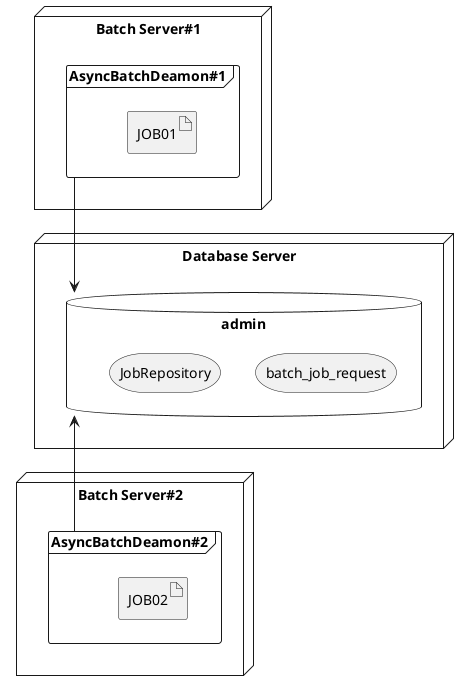 @startuml

node "Batch Server#1" as node1 {
  frame "AsyncBatchDeamon#1" as deamon1 {
    artifact JOB01
  }
}

node "Batch Server#2" as node2 {
  frame "AsyncBatchDeamon#2" as deamon2 {
    artifact JOB02
  }
}

node "Database Server" as node3 {
  database admin {
    storage batch_job_request
    storage JobRepository
  }
}

deamon1 -down-> admin
deamon2 -up-> admin

'Set styles such as format and color of each figure
skinparam Note {
  BackgroundColor #b1f8fa
  BorderColor black
}

skinparam Class {
  BorderColor black
  ArrowColor black
}

skinparam Sequence {
  BorderColor black
  ActorBorderColor black
  ArrowColor black
  LifeLineBorderColor black
  BoxLineColor black
  ParticipantBorderColor black
}

skinparam componentStyle uml2

skinparam Component {
  BorderColor black
  ArrowColor black
}

skinparam Interface {
  BorderColor black
  ArrowColor black
}

@enduml
